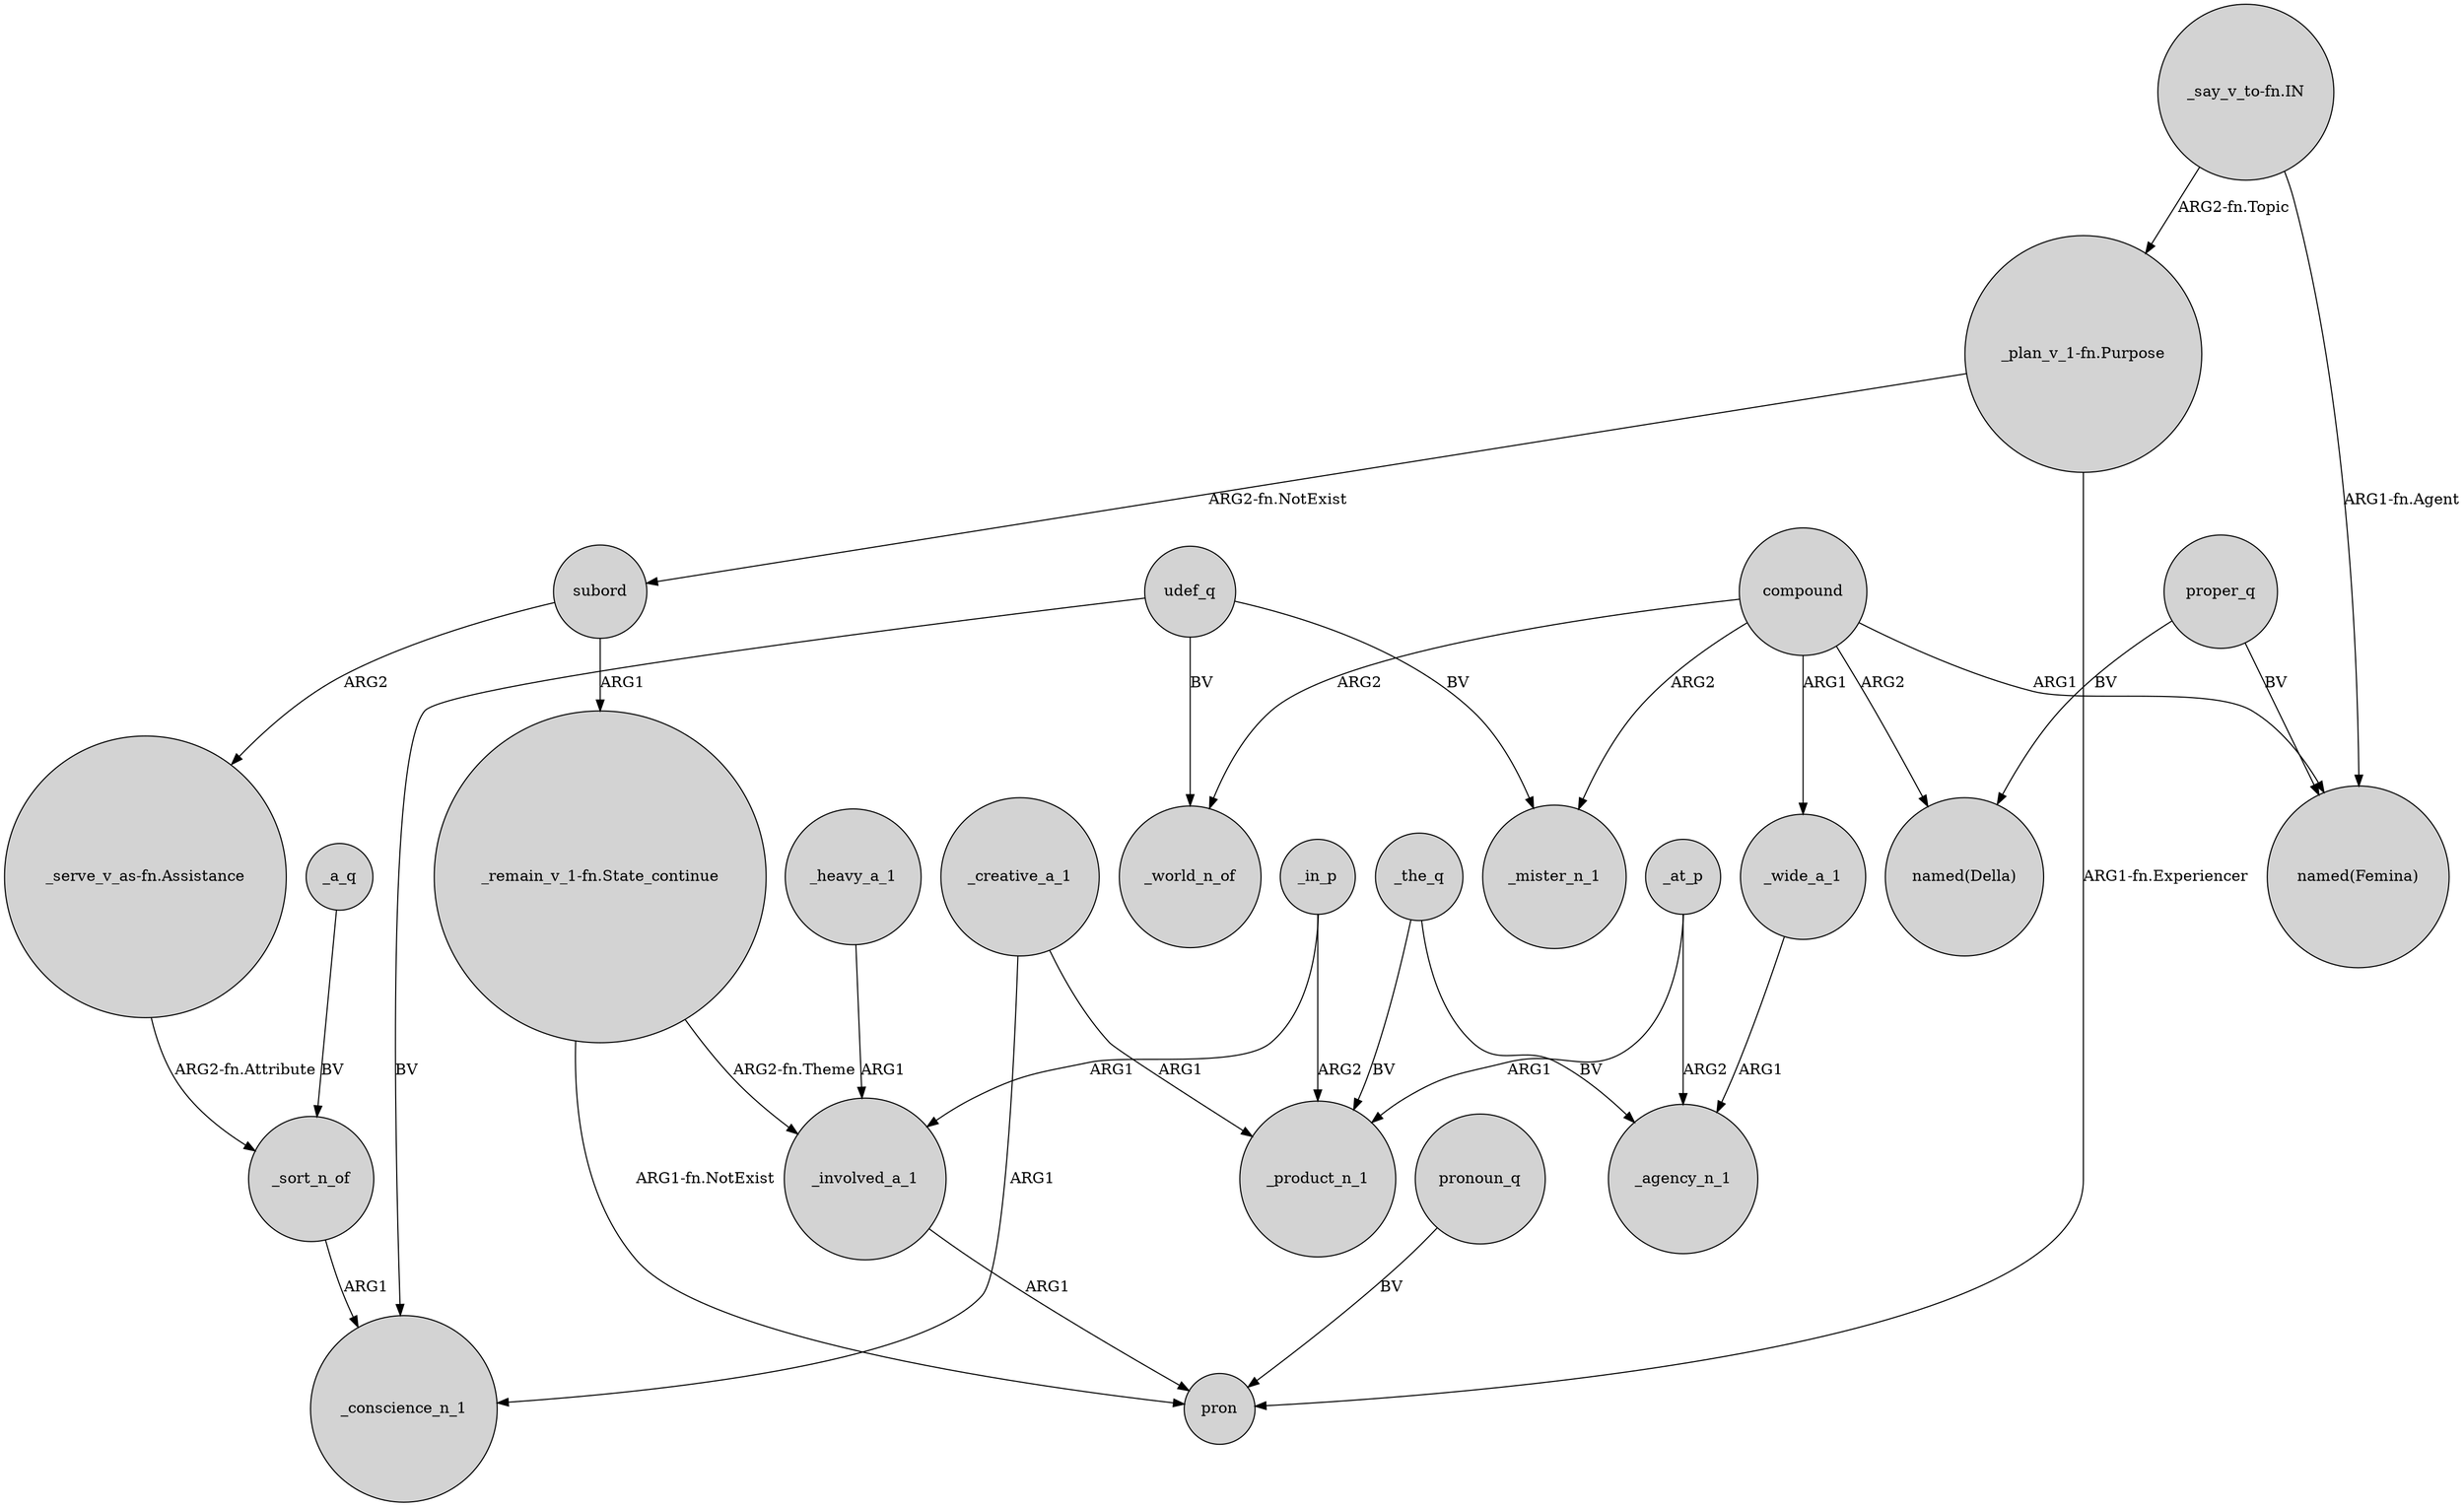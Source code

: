 digraph {
	node [shape=circle style=filled]
	"_serve_v_as-fn.Assistance" -> _sort_n_of [label="ARG2-fn.Attribute"]
	_the_q -> _agency_n_1 [label=BV]
	_at_p -> _product_n_1 [label=ARG1]
	subord -> "_remain_v_1-fn.State_continue" [label=ARG1]
	compound -> _world_n_of [label=ARG2]
	compound -> _mister_n_1 [label=ARG2]
	"_plan_v_1-fn.Purpose" -> pron [label="ARG1-fn.Experiencer"]
	udef_q -> _mister_n_1 [label=BV]
	_in_p -> _product_n_1 [label=ARG2]
	_sort_n_of -> _conscience_n_1 [label=ARG1]
	udef_q -> _world_n_of [label=BV]
	_creative_a_1 -> _conscience_n_1 [label=ARG1]
	compound -> "named(Femina)" [label=ARG1]
	"_plan_v_1-fn.Purpose" -> subord [label="ARG2-fn.NotExist"]
	"_say_v_to-fn.IN" -> "_plan_v_1-fn.Purpose" [label="ARG2-fn.Topic"]
	_involved_a_1 -> pron [label=ARG1]
	subord -> "_serve_v_as-fn.Assistance" [label=ARG2]
	pronoun_q -> pron [label=BV]
	"_remain_v_1-fn.State_continue" -> _involved_a_1 [label="ARG2-fn.Theme"]
	_in_p -> _involved_a_1 [label=ARG1]
	compound -> _wide_a_1 [label=ARG1]
	_wide_a_1 -> _agency_n_1 [label=ARG1]
	compound -> "named(Della)" [label=ARG2]
	proper_q -> "named(Della)" [label=BV]
	"_say_v_to-fn.IN" -> "named(Femina)" [label="ARG1-fn.Agent"]
	_at_p -> _agency_n_1 [label=ARG2]
	udef_q -> _conscience_n_1 [label=BV]
	proper_q -> "named(Femina)" [label=BV]
	_the_q -> _product_n_1 [label=BV]
	_creative_a_1 -> _product_n_1 [label=ARG1]
	"_remain_v_1-fn.State_continue" -> pron [label="ARG1-fn.NotExist"]
	_a_q -> _sort_n_of [label=BV]
	_heavy_a_1 -> _involved_a_1 [label=ARG1]
}
